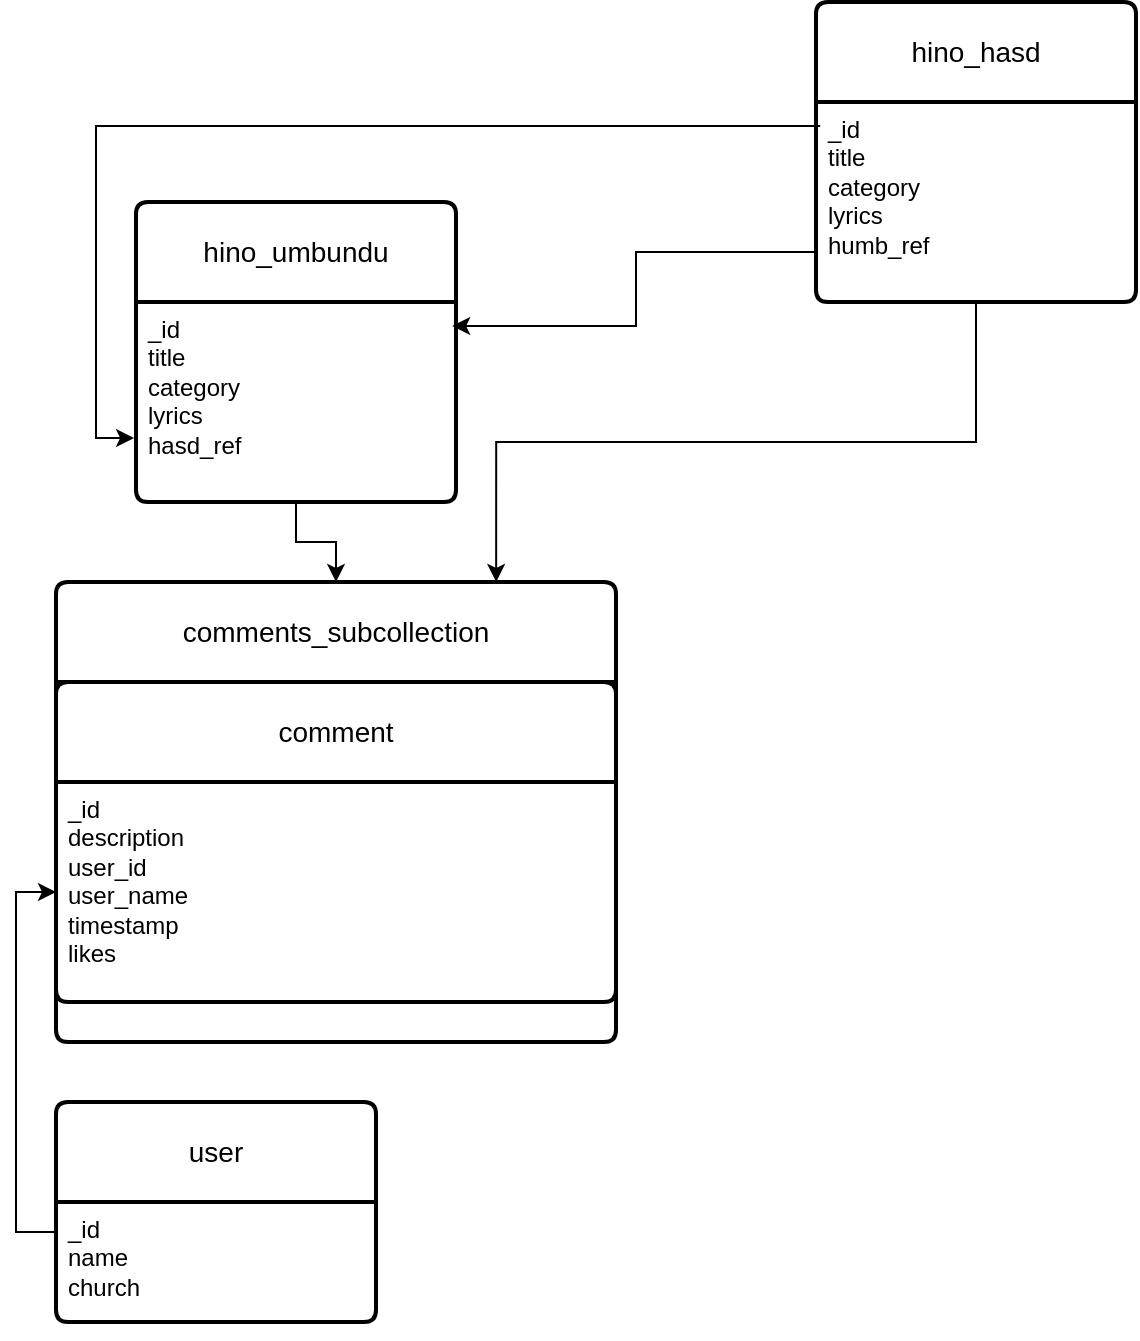 <mxfile version="26.0.11">
  <diagram name="Page-1" id="BN-YJdyvJRE70q71Tx9I">
    <mxGraphModel dx="1242" dy="785" grid="1" gridSize="10" guides="1" tooltips="1" connect="1" arrows="1" fold="1" page="1" pageScale="1" pageWidth="850" pageHeight="1100" math="0" shadow="0">
      <root>
        <mxCell id="0" />
        <mxCell id="1" parent="0" />
        <mxCell id="6-rMLU2-hN97OAZTNsfX-6" value="" style="edgeStyle=orthogonalEdgeStyle;rounded=0;orthogonalLoop=1;jettySize=auto;html=1;" edge="1" parent="1" source="6-rMLU2-hN97OAZTNsfX-1" target="6-rMLU2-hN97OAZTNsfX-4">
          <mxGeometry relative="1" as="geometry" />
        </mxCell>
        <mxCell id="6-rMLU2-hN97OAZTNsfX-1" value="hino_umbundu" style="swimlane;childLayout=stackLayout;horizontal=1;startSize=50;horizontalStack=0;rounded=1;fontSize=14;fontStyle=0;strokeWidth=2;resizeParent=0;resizeLast=1;shadow=0;dashed=0;align=center;arcSize=4;whiteSpace=wrap;html=1;" vertex="1" parent="1">
          <mxGeometry x="100" y="140" width="160" height="150" as="geometry" />
        </mxCell>
        <mxCell id="6-rMLU2-hN97OAZTNsfX-2" value="_id&lt;div&gt;title&lt;/div&gt;&lt;div&gt;category&lt;/div&gt;&lt;div&gt;lyrics&lt;/div&gt;&lt;div&gt;hasd_ref&lt;/div&gt;&lt;div&gt;&lt;br&gt;&lt;/div&gt;" style="align=left;strokeColor=none;fillColor=none;spacingLeft=4;fontSize=12;verticalAlign=top;resizable=0;rotatable=0;part=1;html=1;" vertex="1" parent="6-rMLU2-hN97OAZTNsfX-1">
          <mxGeometry y="50" width="160" height="100" as="geometry" />
        </mxCell>
        <mxCell id="6-rMLU2-hN97OAZTNsfX-4" value="comments_subcollection" style="swimlane;childLayout=stackLayout;horizontal=1;startSize=50;horizontalStack=0;rounded=1;fontSize=14;fontStyle=0;strokeWidth=2;resizeParent=0;resizeLast=1;shadow=0;dashed=0;align=center;arcSize=4;whiteSpace=wrap;html=1;" vertex="1" parent="1">
          <mxGeometry x="60" y="330" width="280" height="230" as="geometry" />
        </mxCell>
        <mxCell id="6-rMLU2-hN97OAZTNsfX-7" value="comment" style="swimlane;childLayout=stackLayout;horizontal=1;startSize=50;horizontalStack=0;rounded=1;fontSize=14;fontStyle=0;strokeWidth=2;resizeParent=0;resizeLast=1;shadow=0;dashed=0;align=center;arcSize=4;whiteSpace=wrap;html=1;" vertex="1" parent="6-rMLU2-hN97OAZTNsfX-4">
          <mxGeometry y="50" width="280" height="160" as="geometry" />
        </mxCell>
        <mxCell id="6-rMLU2-hN97OAZTNsfX-8" value="_id&lt;div&gt;description&lt;/div&gt;&lt;div&gt;user_id&lt;/div&gt;&lt;div&gt;user_name&lt;/div&gt;&lt;div&gt;timestamp&lt;/div&gt;&lt;div&gt;likes&lt;/div&gt;&lt;div&gt;&lt;br&gt;&lt;/div&gt;&lt;div&gt;&lt;br&gt;&lt;/div&gt;" style="align=left;strokeColor=none;fillColor=none;spacingLeft=4;fontSize=12;verticalAlign=top;resizable=0;rotatable=0;part=1;html=1;" vertex="1" parent="6-rMLU2-hN97OAZTNsfX-7">
          <mxGeometry y="50" width="280" height="110" as="geometry" />
        </mxCell>
        <mxCell id="6-rMLU2-hN97OAZTNsfX-5" value="&lt;div&gt;&lt;br&gt;&lt;/div&gt;" style="align=left;strokeColor=none;fillColor=none;spacingLeft=4;fontSize=12;verticalAlign=top;resizable=0;rotatable=0;part=1;html=1;" vertex="1" parent="6-rMLU2-hN97OAZTNsfX-4">
          <mxGeometry y="210" width="280" height="20" as="geometry" />
        </mxCell>
        <mxCell id="6-rMLU2-hN97OAZTNsfX-15" value="user" style="swimlane;childLayout=stackLayout;horizontal=1;startSize=50;horizontalStack=0;rounded=1;fontSize=14;fontStyle=0;strokeWidth=2;resizeParent=0;resizeLast=1;shadow=0;dashed=0;align=center;arcSize=4;whiteSpace=wrap;html=1;" vertex="1" parent="1">
          <mxGeometry x="60" y="590" width="160" height="110" as="geometry" />
        </mxCell>
        <mxCell id="6-rMLU2-hN97OAZTNsfX-16" value="_id&lt;div&gt;name&lt;/div&gt;&lt;div&gt;church&lt;/div&gt;" style="align=left;strokeColor=none;fillColor=none;spacingLeft=4;fontSize=12;verticalAlign=top;resizable=0;rotatable=0;part=1;html=1;" vertex="1" parent="6-rMLU2-hN97OAZTNsfX-15">
          <mxGeometry y="50" width="160" height="60" as="geometry" />
        </mxCell>
        <mxCell id="6-rMLU2-hN97OAZTNsfX-18" style="edgeStyle=orthogonalEdgeStyle;rounded=0;orthogonalLoop=1;jettySize=auto;html=1;exitX=0.5;exitY=1;exitDx=0;exitDy=0;" edge="1" parent="6-rMLU2-hN97OAZTNsfX-15" source="6-rMLU2-hN97OAZTNsfX-16" target="6-rMLU2-hN97OAZTNsfX-16">
          <mxGeometry relative="1" as="geometry" />
        </mxCell>
        <mxCell id="6-rMLU2-hN97OAZTNsfX-19" value="hino_hasd" style="swimlane;childLayout=stackLayout;horizontal=1;startSize=50;horizontalStack=0;rounded=1;fontSize=14;fontStyle=0;strokeWidth=2;resizeParent=0;resizeLast=1;shadow=0;dashed=0;align=center;arcSize=4;whiteSpace=wrap;html=1;" vertex="1" parent="1">
          <mxGeometry x="440" y="40" width="160" height="150" as="geometry" />
        </mxCell>
        <mxCell id="6-rMLU2-hN97OAZTNsfX-20" value="_id&lt;div&gt;title&lt;/div&gt;&lt;div&gt;category&lt;/div&gt;&lt;div&gt;lyrics&lt;/div&gt;&lt;div&gt;humb_ref&lt;/div&gt;&lt;div&gt;&lt;br&gt;&lt;/div&gt;" style="align=left;strokeColor=none;fillColor=none;spacingLeft=4;fontSize=12;verticalAlign=top;resizable=0;rotatable=0;part=1;html=1;" vertex="1" parent="6-rMLU2-hN97OAZTNsfX-19">
          <mxGeometry y="50" width="160" height="100" as="geometry" />
        </mxCell>
        <mxCell id="6-rMLU2-hN97OAZTNsfX-21" style="edgeStyle=orthogonalEdgeStyle;rounded=0;orthogonalLoop=1;jettySize=auto;html=1;exitX=0.013;exitY=0.12;exitDx=0;exitDy=0;entryX=-0.006;entryY=0.68;entryDx=0;entryDy=0;exitPerimeter=0;entryPerimeter=0;" edge="1" parent="1" source="6-rMLU2-hN97OAZTNsfX-20" target="6-rMLU2-hN97OAZTNsfX-2">
          <mxGeometry relative="1" as="geometry" />
        </mxCell>
        <mxCell id="6-rMLU2-hN97OAZTNsfX-22" style="edgeStyle=orthogonalEdgeStyle;rounded=0;orthogonalLoop=1;jettySize=auto;html=1;exitX=0;exitY=0.75;exitDx=0;exitDy=0;entryX=0.988;entryY=0.12;entryDx=0;entryDy=0;entryPerimeter=0;" edge="1" parent="1" source="6-rMLU2-hN97OAZTNsfX-20" target="6-rMLU2-hN97OAZTNsfX-2">
          <mxGeometry relative="1" as="geometry" />
        </mxCell>
        <mxCell id="6-rMLU2-hN97OAZTNsfX-23" style="edgeStyle=orthogonalEdgeStyle;rounded=0;orthogonalLoop=1;jettySize=auto;html=1;exitX=0;exitY=0.25;exitDx=0;exitDy=0;entryX=0;entryY=0.5;entryDx=0;entryDy=0;" edge="1" parent="1" source="6-rMLU2-hN97OAZTNsfX-16" target="6-rMLU2-hN97OAZTNsfX-8">
          <mxGeometry relative="1" as="geometry" />
        </mxCell>
        <mxCell id="6-rMLU2-hN97OAZTNsfX-25" style="edgeStyle=orthogonalEdgeStyle;rounded=0;orthogonalLoop=1;jettySize=auto;html=1;exitX=0.5;exitY=1;exitDx=0;exitDy=0;entryX=0.786;entryY=0;entryDx=0;entryDy=0;entryPerimeter=0;" edge="1" parent="1" source="6-rMLU2-hN97OAZTNsfX-20" target="6-rMLU2-hN97OAZTNsfX-4">
          <mxGeometry relative="1" as="geometry" />
        </mxCell>
      </root>
    </mxGraphModel>
  </diagram>
</mxfile>
